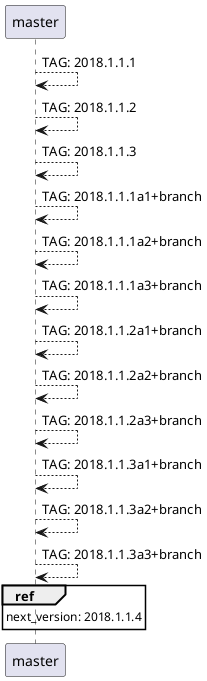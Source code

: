 @startuml
title test_next_stable_version_with_existing_mixed_alpha
skinparam ParticipantPadding 20
skinparam BoxPadding 10
participant master
@startuml
master --> master: TAG: 2018.1.1.1
master --> master: TAG: 2018.1.1.2
master --> master: TAG: 2018.1.1.3
master --> master: TAG: 2018.1.1.1a1+branch
master --> master: TAG: 2018.1.1.1a2+branch
master --> master: TAG: 2018.1.1.1a3+branch
master --> master: TAG: 2018.1.1.2a1+branch
master --> master: TAG: 2018.1.1.2a2+branch
master --> master: TAG: 2018.1.1.2a3+branch
master --> master: TAG: 2018.1.1.3a1+branch
master --> master: TAG: 2018.1.1.3a2+branch
master --> master: TAG: 2018.1.1.3a3+branch
ref over master: next_version: 2018.1.1.4
@enduml
